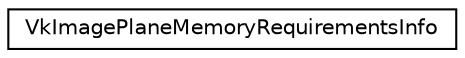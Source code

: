 digraph "Graphical Class Hierarchy"
{
 // LATEX_PDF_SIZE
  edge [fontname="Helvetica",fontsize="10",labelfontname="Helvetica",labelfontsize="10"];
  node [fontname="Helvetica",fontsize="10",shape=record];
  rankdir="LR";
  Node0 [label="VkImagePlaneMemoryRequirementsInfo",height=0.2,width=0.4,color="black", fillcolor="white", style="filled",URL="$structVkImagePlaneMemoryRequirementsInfo.html",tooltip=" "];
}
